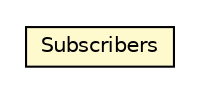 #!/usr/local/bin/dot
#
# Class diagram 
# Generated by UMLGraph version R5_6-24-gf6e263 (http://www.umlgraph.org/)
#

digraph G {
	edge [fontname="Helvetica",fontsize=10,labelfontname="Helvetica",labelfontsize=10];
	node [fontname="Helvetica",fontsize=10,shape=plaintext];
	nodesep=0.25;
	ranksep=0.5;
	// org.universAAL.ri.rest.manager.resources.Subscribers
	c31006 [label=<<table title="org.universAAL.ri.rest.manager.resources.Subscribers" border="0" cellborder="1" cellspacing="0" cellpadding="2" port="p" bgcolor="lemonChiffon" href="./Subscribers.html">
		<tr><td><table border="0" cellspacing="0" cellpadding="1">
<tr><td align="center" balign="center"> Subscribers </td></tr>
		</table></td></tr>
		</table>>, URL="./Subscribers.html", fontname="Helvetica", fontcolor="black", fontsize=10.0];
}

